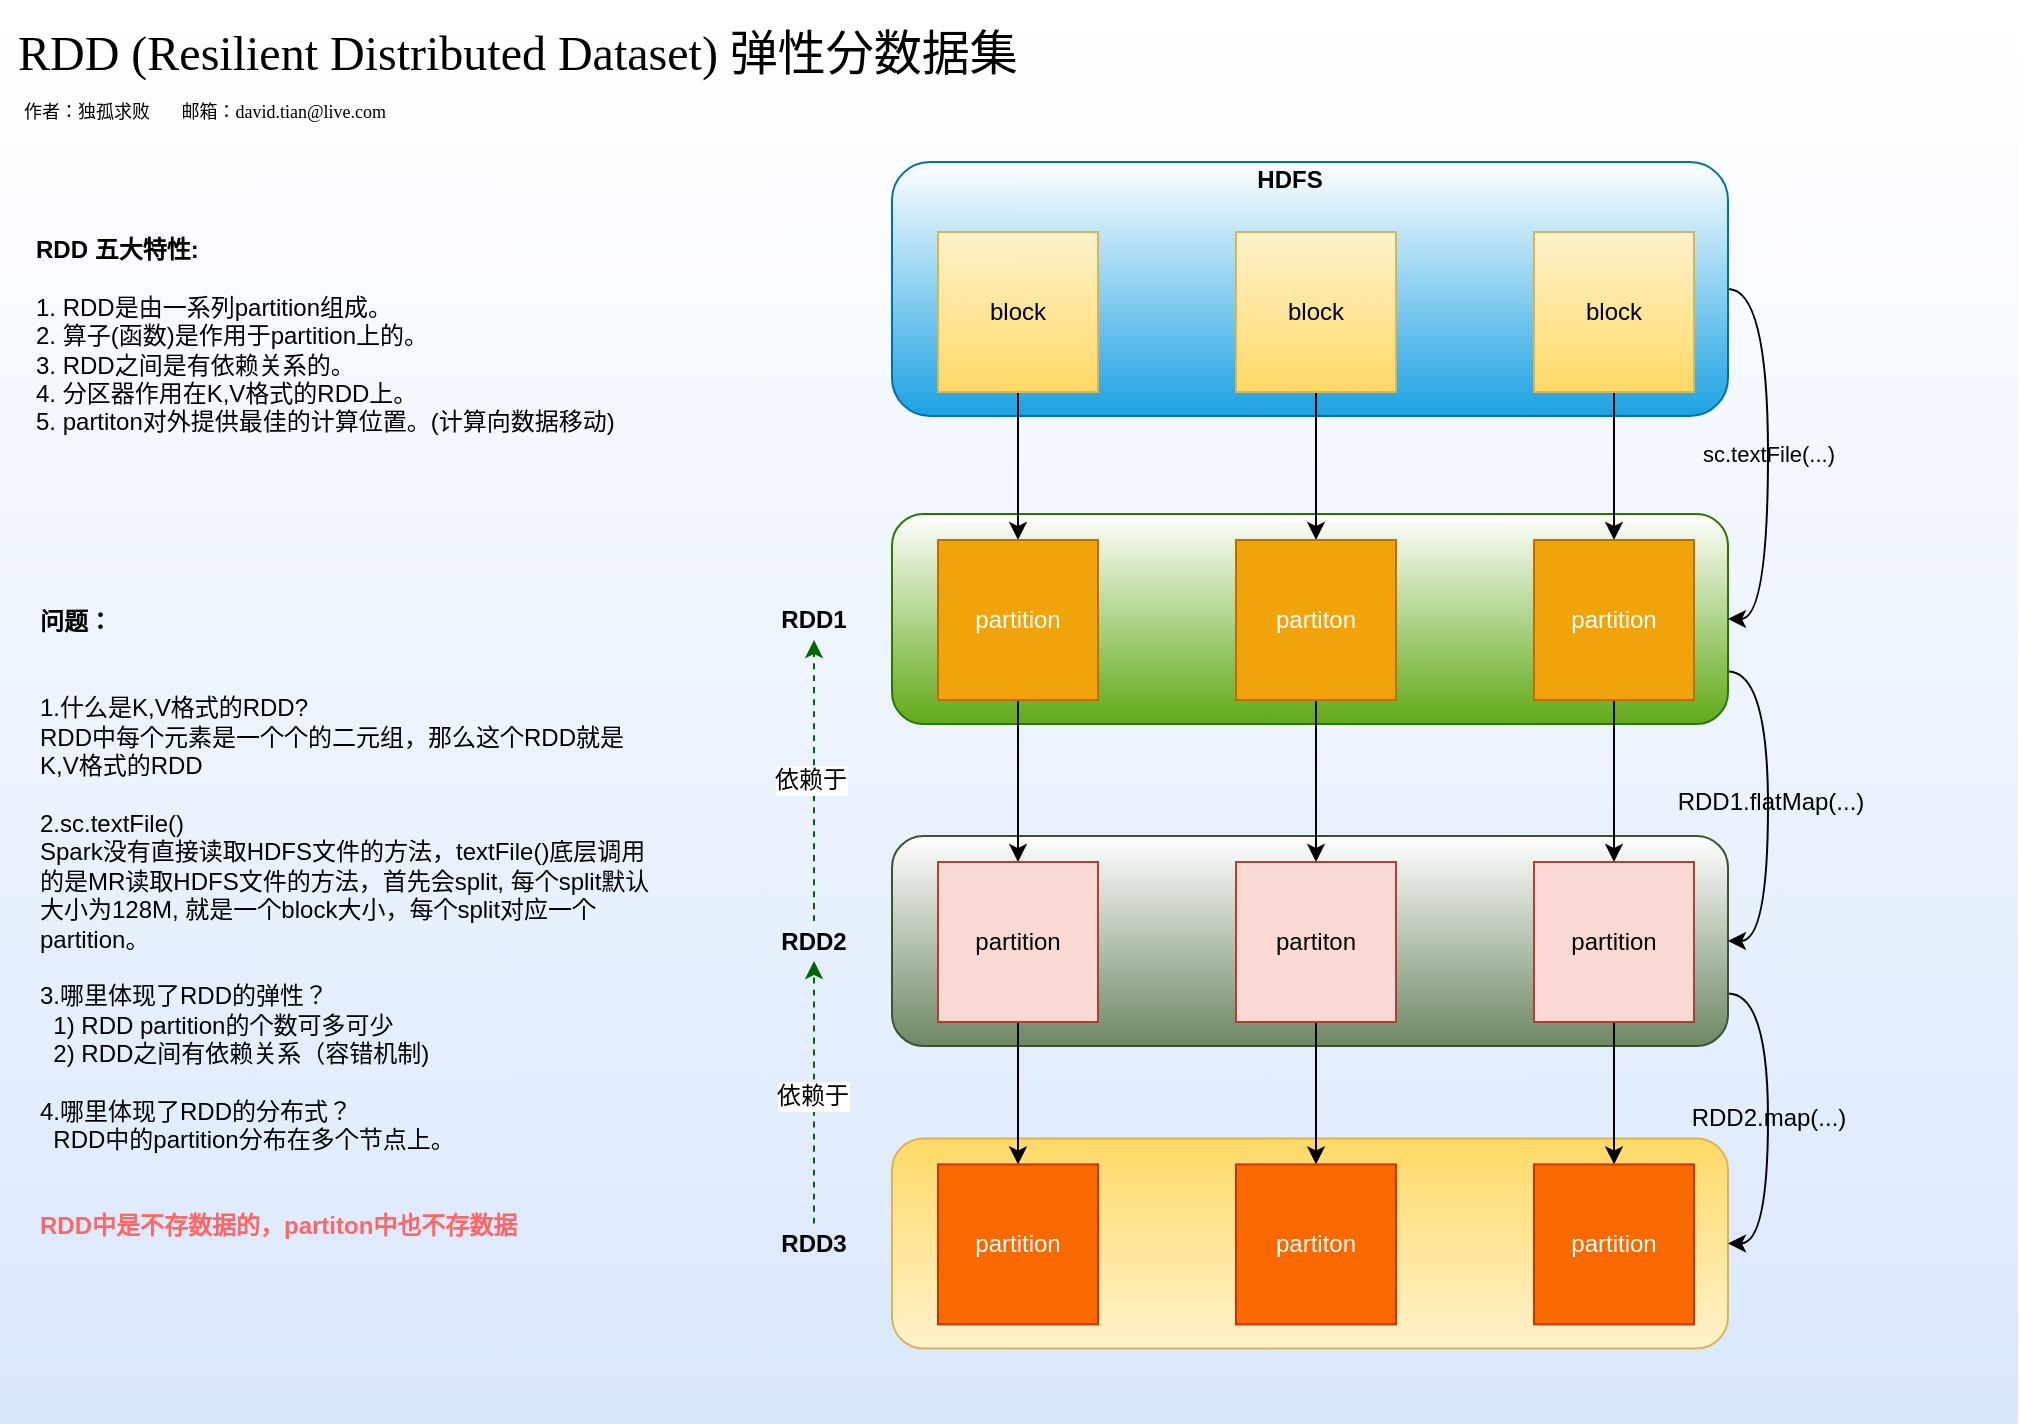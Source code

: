 <mxfile version="12.8.4" type="github"><diagram id="9AivV_RTdxDxK1GzXm3A" name="Page-1"><mxGraphModel dx="1066" dy="760" grid="0" gridSize="10" guides="1" tooltips="1" connect="1" arrows="1" fold="1" page="1" pageScale="1" pageWidth="850" pageHeight="1100" math="0" shadow="0"><root><mxCell id="0"/><mxCell id="1" parent="0"/><mxCell id="NUtx4V6HIbt0pIABBqkH-46" value="" style="rounded=0;whiteSpace=wrap;html=1;fontSize=10;align=left;fillColor=#dae8fc;strokeColor=none;gradientColor=#ffffff;gradientDirection=north;" vertex="1" parent="1"><mxGeometry x="7" y="18" width="1009" height="712" as="geometry"/></mxCell><mxCell id="NUtx4V6HIbt0pIABBqkH-26" value="" style="rounded=1;whiteSpace=wrap;html=1;fillColor=#fff2cc;strokeColor=#d6b656;gradientDirection=north;gradientColor=#ffd966;" vertex="1" parent="1"><mxGeometry x="453" y="587.2" width="418" height="105" as="geometry"/></mxCell><mxCell id="NUtx4V6HIbt0pIABBqkH-32" value="&lt;span style=&quot;font-size: 12px&quot;&gt;RDD2.map(...)&lt;/span&gt;" style="edgeStyle=orthogonalEdgeStyle;curved=1;rounded=0;orthogonalLoop=1;jettySize=auto;html=1;exitX=1;exitY=0.75;exitDx=0;exitDy=0;entryX=1;entryY=0.5;entryDx=0;entryDy=0;labelBackgroundColor=none;" edge="1" parent="1" source="NUtx4V6HIbt0pIABBqkH-15" target="NUtx4V6HIbt0pIABBqkH-26"><mxGeometry relative="1" as="geometry"/></mxCell><mxCell id="NUtx4V6HIbt0pIABBqkH-15" value="" style="rounded=1;whiteSpace=wrap;html=1;fillColor=#6d8764;strokeColor=#3A5431;fontColor=#ffffff;gradientColor=#ffffff;gradientDirection=north;" vertex="1" parent="1"><mxGeometry x="453" y="436" width="418" height="105" as="geometry"/></mxCell><mxCell id="NUtx4V6HIbt0pIABBqkH-19" style="edgeStyle=orthogonalEdgeStyle;curved=1;rounded=0;orthogonalLoop=1;jettySize=auto;html=1;exitX=1;exitY=0.75;exitDx=0;exitDy=0;entryX=1;entryY=0.5;entryDx=0;entryDy=0;" edge="1" parent="1" source="NUtx4V6HIbt0pIABBqkH-6" target="NUtx4V6HIbt0pIABBqkH-15"><mxGeometry relative="1" as="geometry"/></mxCell><mxCell id="NUtx4V6HIbt0pIABBqkH-20" value="RDD1.flatMap(...)" style="text;html=1;align=center;verticalAlign=middle;resizable=0;points=[];labelBackgroundColor=none;" vertex="1" connectable="0" parent="NUtx4V6HIbt0pIABBqkH-19"><mxGeometry x="-0.025" y="1" relative="1" as="geometry"><mxPoint as="offset"/></mxGeometry></mxCell><mxCell id="NUtx4V6HIbt0pIABBqkH-6" value="" style="rounded=1;whiteSpace=wrap;html=1;fillColor=#60a917;strokeColor=#2D7600;fontColor=#ffffff;gradientColor=#ffffff;gradientDirection=north;" vertex="1" parent="1"><mxGeometry x="453" y="275" width="418" height="105" as="geometry"/></mxCell><mxCell id="NUtx4V6HIbt0pIABBqkH-11" value="sc.textFile(...)" style="edgeStyle=orthogonalEdgeStyle;curved=1;rounded=0;orthogonalLoop=1;jettySize=auto;html=1;exitX=1;exitY=0.5;exitDx=0;exitDy=0;entryX=1;entryY=0.5;entryDx=0;entryDy=0;labelBackgroundColor=none;" edge="1" parent="1" source="NUtx4V6HIbt0pIABBqkH-2" target="NUtx4V6HIbt0pIABBqkH-6"><mxGeometry relative="1" as="geometry"/></mxCell><mxCell id="NUtx4V6HIbt0pIABBqkH-2" value="" style="rounded=1;whiteSpace=wrap;html=1;fillColor=#1ba1e2;strokeColor=#006EAF;fontColor=#ffffff;gradientColor=#ffffff;gradientDirection=north;" vertex="1" parent="1"><mxGeometry x="453" y="99" width="418" height="127" as="geometry"/></mxCell><mxCell id="NUtx4V6HIbt0pIABBqkH-12" style="edgeStyle=orthogonalEdgeStyle;curved=1;rounded=0;orthogonalLoop=1;jettySize=auto;html=1;exitX=0.5;exitY=1;exitDx=0;exitDy=0;entryX=0.5;entryY=0;entryDx=0;entryDy=0;" edge="1" parent="1" source="NUtx4V6HIbt0pIABBqkH-3" target="NUtx4V6HIbt0pIABBqkH-7"><mxGeometry relative="1" as="geometry"/></mxCell><mxCell id="NUtx4V6HIbt0pIABBqkH-3" value="block" style="whiteSpace=wrap;html=1;aspect=fixed;fillColor=#fff2cc;strokeColor=#d6b656;gradientColor=#ffd966;" vertex="1" parent="1"><mxGeometry x="476" y="134" width="80" height="80" as="geometry"/></mxCell><mxCell id="NUtx4V6HIbt0pIABBqkH-13" style="edgeStyle=orthogonalEdgeStyle;curved=1;rounded=0;orthogonalLoop=1;jettySize=auto;html=1;exitX=0.5;exitY=1;exitDx=0;exitDy=0;entryX=0.5;entryY=0;entryDx=0;entryDy=0;" edge="1" parent="1" source="NUtx4V6HIbt0pIABBqkH-4" target="NUtx4V6HIbt0pIABBqkH-8"><mxGeometry relative="1" as="geometry"/></mxCell><mxCell id="NUtx4V6HIbt0pIABBqkH-4" value="block" style="whiteSpace=wrap;html=1;aspect=fixed;fillColor=#fff2cc;strokeColor=#d6b656;gradientColor=#ffd966;" vertex="1" parent="1"><mxGeometry x="625" y="134" width="80" height="80" as="geometry"/></mxCell><mxCell id="NUtx4V6HIbt0pIABBqkH-14" style="edgeStyle=orthogonalEdgeStyle;curved=1;rounded=0;orthogonalLoop=1;jettySize=auto;html=1;exitX=0.5;exitY=1;exitDx=0;exitDy=0;" edge="1" parent="1" source="NUtx4V6HIbt0pIABBqkH-5" target="NUtx4V6HIbt0pIABBqkH-9"><mxGeometry relative="1" as="geometry"/></mxCell><mxCell id="NUtx4V6HIbt0pIABBqkH-5" value="block" style="whiteSpace=wrap;html=1;aspect=fixed;fillColor=#fff2cc;strokeColor=#d6b656;gradientColor=#ffd966;" vertex="1" parent="1"><mxGeometry x="774" y="134" width="80" height="80" as="geometry"/></mxCell><mxCell id="NUtx4V6HIbt0pIABBqkH-21" style="edgeStyle=orthogonalEdgeStyle;curved=1;rounded=0;orthogonalLoop=1;jettySize=auto;html=1;entryX=0.5;entryY=0;entryDx=0;entryDy=0;" edge="1" parent="1" source="NUtx4V6HIbt0pIABBqkH-7" target="NUtx4V6HIbt0pIABBqkH-16"><mxGeometry relative="1" as="geometry"/></mxCell><mxCell id="NUtx4V6HIbt0pIABBqkH-7" value="partition" style="whiteSpace=wrap;html=1;aspect=fixed;fillColor=#f0a30a;strokeColor=#BD7000;fontColor=#ffffff;" vertex="1" parent="1"><mxGeometry x="476" y="288" width="80" height="80" as="geometry"/></mxCell><mxCell id="NUtx4V6HIbt0pIABBqkH-22" style="edgeStyle=orthogonalEdgeStyle;curved=1;rounded=0;orthogonalLoop=1;jettySize=auto;html=1;" edge="1" parent="1" source="NUtx4V6HIbt0pIABBqkH-8" target="NUtx4V6HIbt0pIABBqkH-17"><mxGeometry relative="1" as="geometry"/></mxCell><mxCell id="NUtx4V6HIbt0pIABBqkH-8" value="partiton" style="whiteSpace=wrap;html=1;aspect=fixed;fillColor=#f0a30a;strokeColor=#BD7000;fontColor=#ffffff;" vertex="1" parent="1"><mxGeometry x="625" y="288" width="80" height="80" as="geometry"/></mxCell><mxCell id="NUtx4V6HIbt0pIABBqkH-23" style="edgeStyle=orthogonalEdgeStyle;curved=1;rounded=0;orthogonalLoop=1;jettySize=auto;html=1;exitX=0.5;exitY=1;exitDx=0;exitDy=0;" edge="1" parent="1" source="NUtx4V6HIbt0pIABBqkH-9" target="NUtx4V6HIbt0pIABBqkH-18"><mxGeometry relative="1" as="geometry"/></mxCell><mxCell id="NUtx4V6HIbt0pIABBqkH-9" value="partition" style="whiteSpace=wrap;html=1;aspect=fixed;fillColor=#f0a30a;strokeColor=#BD7000;fontColor=#ffffff;" vertex="1" parent="1"><mxGeometry x="774" y="288" width="80" height="80" as="geometry"/></mxCell><mxCell id="NUtx4V6HIbt0pIABBqkH-33" style="edgeStyle=orthogonalEdgeStyle;curved=1;rounded=0;orthogonalLoop=1;jettySize=auto;html=1;exitX=0.5;exitY=1;exitDx=0;exitDy=0;" edge="1" parent="1" source="NUtx4V6HIbt0pIABBqkH-16" target="NUtx4V6HIbt0pIABBqkH-28"><mxGeometry relative="1" as="geometry"/></mxCell><mxCell id="NUtx4V6HIbt0pIABBqkH-16" value="partition" style="whiteSpace=wrap;html=1;aspect=fixed;fillColor=#fad9d5;strokeColor=#ae4132;" vertex="1" parent="1"><mxGeometry x="476" y="449" width="80" height="80" as="geometry"/></mxCell><mxCell id="NUtx4V6HIbt0pIABBqkH-34" style="edgeStyle=orthogonalEdgeStyle;curved=1;rounded=0;orthogonalLoop=1;jettySize=auto;html=1;exitX=0.5;exitY=1;exitDx=0;exitDy=0;entryX=0.5;entryY=0;entryDx=0;entryDy=0;" edge="1" parent="1" source="NUtx4V6HIbt0pIABBqkH-17" target="NUtx4V6HIbt0pIABBqkH-29"><mxGeometry relative="1" as="geometry"/></mxCell><mxCell id="NUtx4V6HIbt0pIABBqkH-17" value="partiton" style="whiteSpace=wrap;html=1;aspect=fixed;fillColor=#fad9d5;strokeColor=#ae4132;" vertex="1" parent="1"><mxGeometry x="625" y="449" width="80" height="80" as="geometry"/></mxCell><mxCell id="NUtx4V6HIbt0pIABBqkH-35" style="edgeStyle=orthogonalEdgeStyle;curved=1;rounded=0;orthogonalLoop=1;jettySize=auto;html=1;exitX=0.5;exitY=1;exitDx=0;exitDy=0;" edge="1" parent="1" source="NUtx4V6HIbt0pIABBqkH-18" target="NUtx4V6HIbt0pIABBqkH-30"><mxGeometry relative="1" as="geometry"/></mxCell><mxCell id="NUtx4V6HIbt0pIABBqkH-18" value="partition" style="whiteSpace=wrap;html=1;aspect=fixed;fillColor=#fad9d5;strokeColor=#ae4132;" vertex="1" parent="1"><mxGeometry x="774" y="449" width="80" height="80" as="geometry"/></mxCell><mxCell id="NUtx4V6HIbt0pIABBqkH-24" value="RDD1" style="text;html=1;strokeColor=none;fillColor=none;align=center;verticalAlign=middle;whiteSpace=wrap;rounded=0;fontStyle=1" vertex="1" parent="1"><mxGeometry x="394" y="318" width="40" height="20" as="geometry"/></mxCell><mxCell id="NUtx4V6HIbt0pIABBqkH-39" style="edgeStyle=orthogonalEdgeStyle;curved=1;rounded=0;orthogonalLoop=1;jettySize=auto;html=1;exitX=0.5;exitY=0;exitDx=0;exitDy=0;entryX=0.5;entryY=1;entryDx=0;entryDy=0;dashed=1;strokeColor=#006600;" edge="1" parent="1" source="NUtx4V6HIbt0pIABBqkH-25" target="NUtx4V6HIbt0pIABBqkH-24"><mxGeometry relative="1" as="geometry"/></mxCell><mxCell id="NUtx4V6HIbt0pIABBqkH-42" value="依赖于" style="text;html=1;align=center;verticalAlign=middle;resizable=0;points=[];labelBackgroundColor=#ffffff;" vertex="1" connectable="0" parent="NUtx4V6HIbt0pIABBqkH-39"><mxGeometry x="0.018" y="2" relative="1" as="geometry"><mxPoint y="1" as="offset"/></mxGeometry></mxCell><mxCell id="NUtx4V6HIbt0pIABBqkH-25" value="RDD2" style="text;html=1;strokeColor=none;fillColor=none;align=center;verticalAlign=middle;whiteSpace=wrap;rounded=0;fontStyle=1" vertex="1" parent="1"><mxGeometry x="394" y="478.5" width="40" height="20" as="geometry"/></mxCell><mxCell id="NUtx4V6HIbt0pIABBqkH-28" value="partition" style="whiteSpace=wrap;html=1;aspect=fixed;fillColor=#fa6800;strokeColor=#C73500;fontColor=#ffffff;" vertex="1" parent="1"><mxGeometry x="476" y="600.2" width="80" height="80" as="geometry"/></mxCell><mxCell id="NUtx4V6HIbt0pIABBqkH-29" value="partiton" style="whiteSpace=wrap;html=1;aspect=fixed;fillColor=#fa6800;strokeColor=#C73500;fontColor=#ffffff;" vertex="1" parent="1"><mxGeometry x="625" y="600.2" width="80" height="80" as="geometry"/></mxCell><mxCell id="NUtx4V6HIbt0pIABBqkH-30" value="partition" style="whiteSpace=wrap;html=1;aspect=fixed;fillColor=#fa6800;strokeColor=#C73500;fontColor=#ffffff;" vertex="1" parent="1"><mxGeometry x="774" y="600.2" width="80" height="80" as="geometry"/></mxCell><mxCell id="NUtx4V6HIbt0pIABBqkH-38" style="edgeStyle=orthogonalEdgeStyle;curved=1;rounded=0;orthogonalLoop=1;jettySize=auto;html=1;exitX=0.5;exitY=0;exitDx=0;exitDy=0;entryX=0.5;entryY=1;entryDx=0;entryDy=0;dashed=1;strokeColor=#006600;" edge="1" parent="1" source="NUtx4V6HIbt0pIABBqkH-31" target="NUtx4V6HIbt0pIABBqkH-25"><mxGeometry relative="1" as="geometry"/></mxCell><mxCell id="NUtx4V6HIbt0pIABBqkH-41" value="依赖于" style="text;html=1;align=center;verticalAlign=middle;resizable=0;points=[];labelBackgroundColor=#ffffff;" vertex="1" connectable="0" parent="NUtx4V6HIbt0pIABBqkH-38"><mxGeometry x="-0.029" y="1" relative="1" as="geometry"><mxPoint as="offset"/></mxGeometry></mxCell><mxCell id="NUtx4V6HIbt0pIABBqkH-31" value="RDD3" style="text;html=1;strokeColor=none;fillColor=none;align=center;verticalAlign=middle;whiteSpace=wrap;rounded=0;fontStyle=1" vertex="1" parent="1"><mxGeometry x="394" y="629.7" width="40" height="20" as="geometry"/></mxCell><mxCell id="NUtx4V6HIbt0pIABBqkH-36" value="&lt;b&gt;HDFS&lt;/b&gt;" style="text;html=1;strokeColor=none;fillColor=none;align=center;verticalAlign=middle;whiteSpace=wrap;rounded=0;" vertex="1" parent="1"><mxGeometry x="632" y="98" width="40" height="20" as="geometry"/></mxCell><mxCell id="NUtx4V6HIbt0pIABBqkH-37" value="&lt;b&gt;RDD 五大特性:&lt;/b&gt;&lt;br&gt;&lt;br&gt;1. RDD是由一系列partition组成。&lt;br&gt;2. 算子(函数)是作用于partition上的。&lt;br&gt;3. RDD之间是有依赖关系的。&lt;br&gt;4. 分区器作用在K,V格式的RDD上。&lt;br&gt;5. partiton对外提供最佳的计算位置。(计算向数据移动)" style="text;html=1;strokeColor=none;fillColor=none;align=left;verticalAlign=middle;whiteSpace=wrap;rounded=0;" vertex="1" parent="1"><mxGeometry x="23" y="108" width="314" height="156" as="geometry"/></mxCell><mxCell id="NUtx4V6HIbt0pIABBqkH-40" value="&lt;b&gt;问题：&lt;/b&gt;&lt;br&gt;&lt;br&gt;&lt;br&gt;1.什么是K,V格式的RDD?&lt;br&gt;RDD中每个元素是一个个的二元组，那么这个RDD就是K,V格式的RDD&lt;br&gt;&lt;br&gt;2.sc.textFile()&lt;br&gt;Spark没有直接读取HDFS文件的方法，textFile()底层调用的是MR读取HDFS文件的方法，首先会split, 每个split默认大小为128M, 就是一个block大小，每个split对应一个partition。&lt;br&gt;&lt;br&gt;3.哪里体现了RDD的弹性？&lt;br&gt;&amp;nbsp; 1) RDD partition的个数可多可少&lt;br&gt;&amp;nbsp; 2) RDD之间有依赖关系（容错机制)&lt;br&gt;&lt;br&gt;4.哪里体现了RDD的分布式？&lt;br&gt;&amp;nbsp; RDD中的partition分布在多个节点上。&lt;br&gt;&lt;br&gt;&lt;br&gt;&lt;font color=&quot;#ff6666&quot;&gt;&lt;b&gt;RDD中是不存数据的，partiton中也不存数据&lt;/b&gt;&lt;/font&gt;&lt;br&gt;" style="text;html=1;strokeColor=none;fillColor=none;align=left;verticalAlign=middle;whiteSpace=wrap;rounded=0;" vertex="1" parent="1"><mxGeometry x="25" y="280" width="308" height="400" as="geometry"/></mxCell><mxCell id="NUtx4V6HIbt0pIABBqkH-43" value="RDD (Resilient Distributed Dataset) 弹性分数据集" style="text;html=1;strokeColor=none;fillColor=none;align=left;verticalAlign=middle;whiteSpace=wrap;rounded=0;fontSize=24;fontFamily=Comic Sans MS;" vertex="1" parent="1"><mxGeometry x="14" y="21" width="566" height="48" as="geometry"/></mxCell><mxCell id="NUtx4V6HIbt0pIABBqkH-45" value="作者：独孤求败 &amp;nbsp; &amp;nbsp; &amp;nbsp; 邮箱：david.tian@live.com" style="text;html=1;strokeColor=none;fillColor=none;align=left;verticalAlign=middle;whiteSpace=wrap;rounded=0;fontSize=9;fontFamily=Garamond;" vertex="1" parent="1"><mxGeometry x="17" y="64" width="280" height="20" as="geometry"/></mxCell></root></mxGraphModel></diagram></mxfile>
